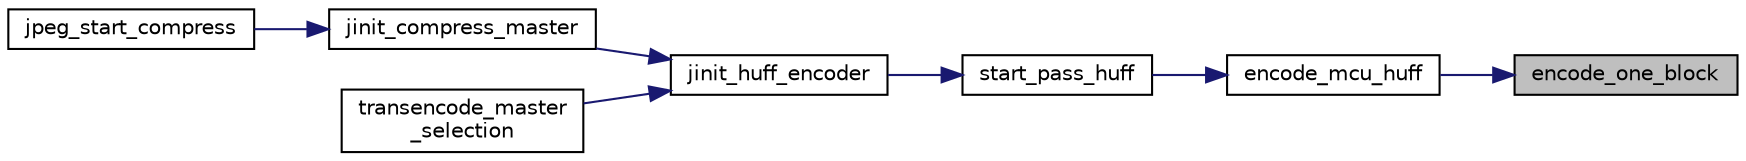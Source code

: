 digraph "encode_one_block"
{
 // LATEX_PDF_SIZE
  bgcolor="transparent";
  edge [fontname="Helvetica",fontsize="10",labelfontname="Helvetica",labelfontsize="10"];
  node [fontname="Helvetica",fontsize="10",shape=record];
  rankdir="RL";
  Node193 [label="encode_one_block",height=0.2,width=0.4,color="black", fillcolor="grey75", style="filled", fontcolor="black",tooltip=" "];
  Node193 -> Node194 [dir="back",color="midnightblue",fontsize="10",style="solid"];
  Node194 [label="encode_mcu_huff",height=0.2,width=0.4,color="black",URL="$jchuff_8c.html#a5f17abbb322e422572e38aba28612a65",tooltip=" "];
  Node194 -> Node195 [dir="back",color="midnightblue",fontsize="10",style="solid"];
  Node195 [label="start_pass_huff",height=0.2,width=0.4,color="black",URL="$jchuff_8c.html#ae80a7c97813173a2069266702346eb9f",tooltip=" "];
  Node195 -> Node196 [dir="back",color="midnightblue",fontsize="10",style="solid"];
  Node196 [label="jinit_huff_encoder",height=0.2,width=0.4,color="black",URL="$jchuff_8c.html#a77341cca2feceb164c104fdf8b79756b",tooltip=" "];
  Node196 -> Node197 [dir="back",color="midnightblue",fontsize="10",style="solid"];
  Node197 [label="jinit_compress_master",height=0.2,width=0.4,color="black",URL="$jcinit_8c.html#a9b434908559c6849283fcac944250b3b",tooltip=" "];
  Node197 -> Node198 [dir="back",color="midnightblue",fontsize="10",style="solid"];
  Node198 [label="jpeg_start_compress",height=0.2,width=0.4,color="black",URL="$jcapistd_8c.html#aacff7627af44bc9457601ba15577162d",tooltip=" "];
  Node196 -> Node199 [dir="back",color="midnightblue",fontsize="10",style="solid"];
  Node199 [label="transencode_master\l_selection",height=0.2,width=0.4,color="black",URL="$jctrans_8c.html#ae87fac6bd08f4b513d2f7f5629586733",tooltip=" "];
}
